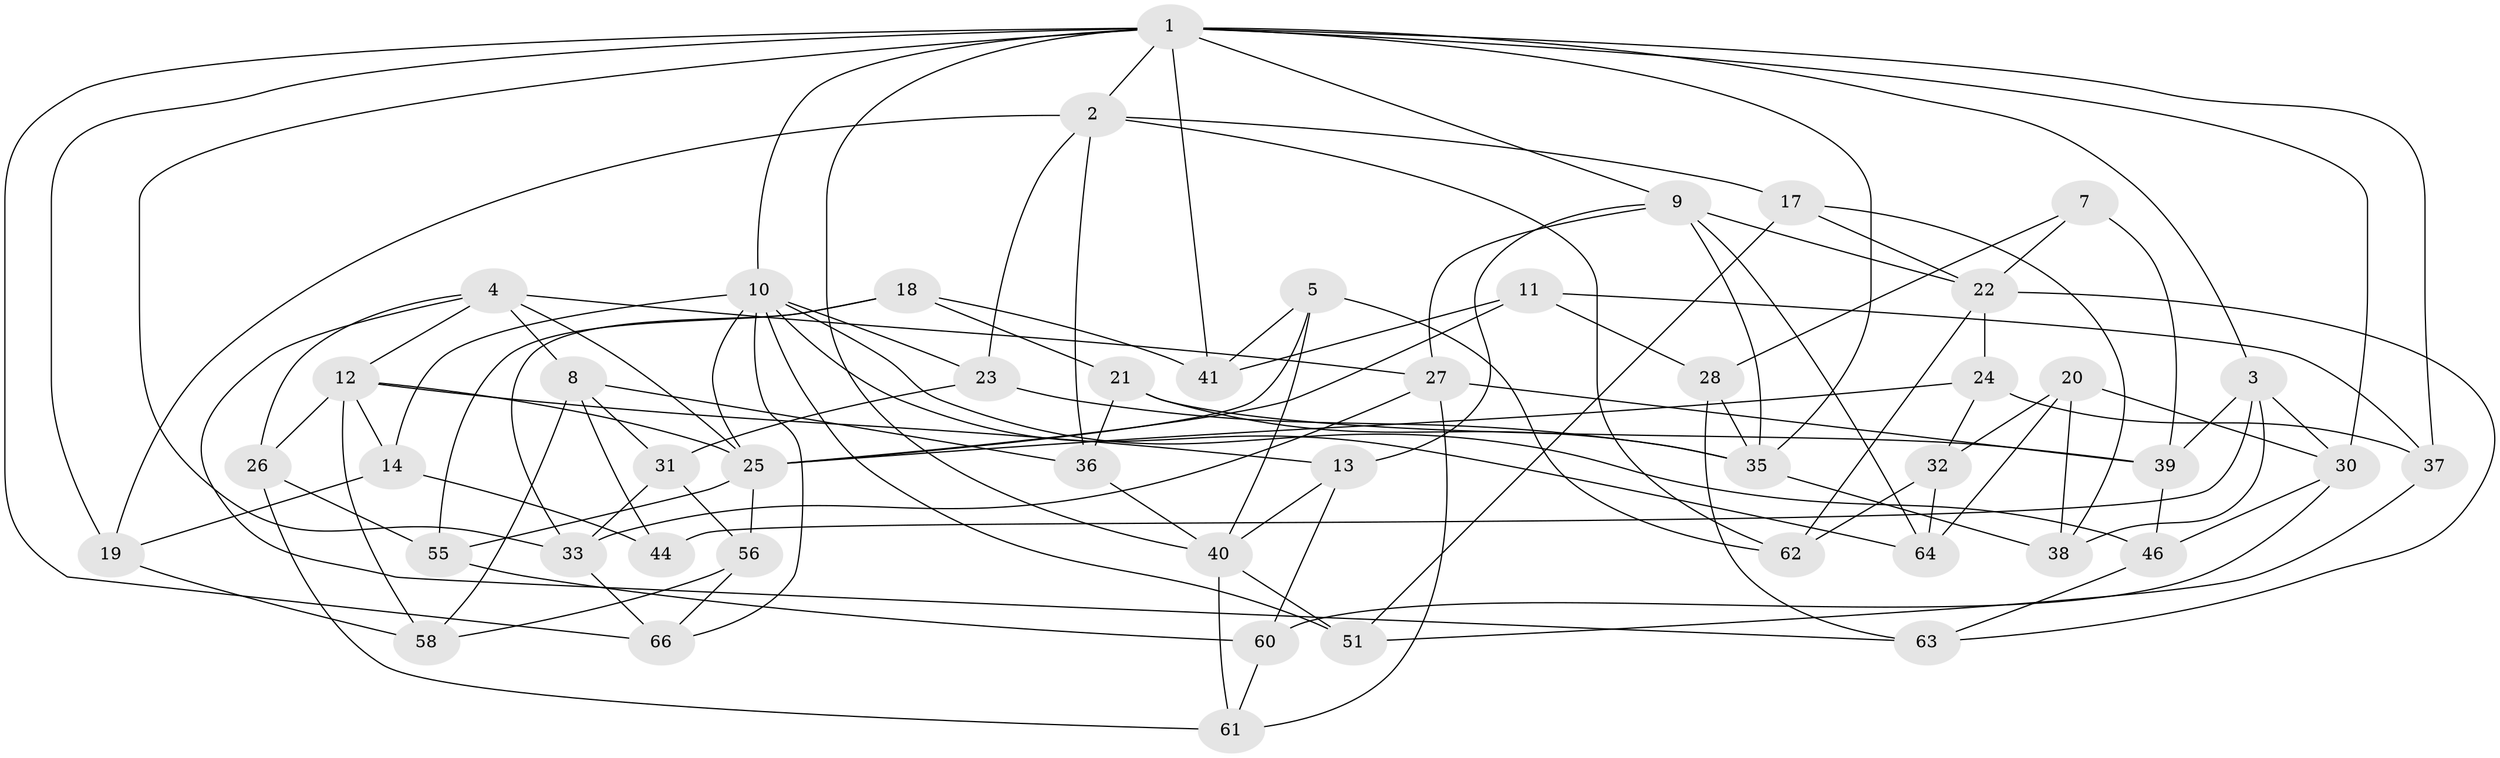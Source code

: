 // original degree distribution, {4: 1.0}
// Generated by graph-tools (version 1.1) at 2025/20/03/04/25 18:20:47]
// undirected, 48 vertices, 113 edges
graph export_dot {
graph [start="1"]
  node [color=gray90,style=filled];
  1 [super="+57+16"];
  2 [super="+49"];
  3 [super="+50"];
  4 [super="+6"];
  5;
  7;
  8 [super="+15"];
  9 [super="+69"];
  10 [super="+45+53"];
  11;
  12 [super="+47"];
  13;
  14;
  17;
  18;
  19;
  20;
  21;
  22 [super="+67"];
  23;
  24;
  25 [super="+42"];
  26;
  27 [super="+43"];
  28;
  30 [super="+52"];
  31;
  32;
  33 [super="+34"];
  35 [super="+65"];
  36;
  37;
  38;
  39 [super="+48"];
  40 [super="+59"];
  41;
  44;
  46;
  51;
  55;
  56;
  58;
  60;
  61;
  62;
  63;
  64;
  66;
  1 -- 37;
  1 -- 9;
  1 -- 19;
  1 -- 3;
  1 -- 40;
  1 -- 2;
  1 -- 33;
  1 -- 66;
  1 -- 35;
  1 -- 41;
  1 -- 30;
  1 -- 10;
  2 -- 19;
  2 -- 62;
  2 -- 17;
  2 -- 36;
  2 -- 23;
  3 -- 30 [weight=2];
  3 -- 44;
  3 -- 38;
  3 -- 39;
  4 -- 27;
  4 -- 26;
  4 -- 12;
  4 -- 63;
  4 -- 8;
  4 -- 25;
  5 -- 62;
  5 -- 41;
  5 -- 25;
  5 -- 40;
  7 -- 28;
  7 -- 22;
  7 -- 39 [weight=2];
  8 -- 36;
  8 -- 31;
  8 -- 44 [weight=2];
  8 -- 58;
  9 -- 27;
  9 -- 13;
  9 -- 35;
  9 -- 64;
  9 -- 22;
  10 -- 64;
  10 -- 51;
  10 -- 46;
  10 -- 23;
  10 -- 25;
  10 -- 66;
  10 -- 14;
  11 -- 28;
  11 -- 41;
  11 -- 37;
  11 -- 25;
  12 -- 26;
  12 -- 14;
  12 -- 25;
  12 -- 58;
  12 -- 13;
  13 -- 60;
  13 -- 40;
  14 -- 44;
  14 -- 19;
  17 -- 38;
  17 -- 51;
  17 -- 22;
  18 -- 41;
  18 -- 55;
  18 -- 33;
  18 -- 21;
  19 -- 58;
  20 -- 32;
  20 -- 38;
  20 -- 64;
  20 -- 30;
  21 -- 36;
  21 -- 35;
  21 -- 39;
  22 -- 24;
  22 -- 63;
  22 -- 62;
  23 -- 35;
  23 -- 31;
  24 -- 25;
  24 -- 37;
  24 -- 32;
  25 -- 55;
  25 -- 56;
  26 -- 55;
  26 -- 61;
  27 -- 61;
  27 -- 33 [weight=2];
  27 -- 39;
  28 -- 63;
  28 -- 35;
  30 -- 46;
  30 -- 60;
  31 -- 33;
  31 -- 56;
  32 -- 64;
  32 -- 62;
  33 -- 66;
  35 -- 38;
  36 -- 40;
  37 -- 51;
  39 -- 46;
  40 -- 51;
  40 -- 61;
  46 -- 63;
  55 -- 60;
  56 -- 66;
  56 -- 58;
  60 -- 61;
}
